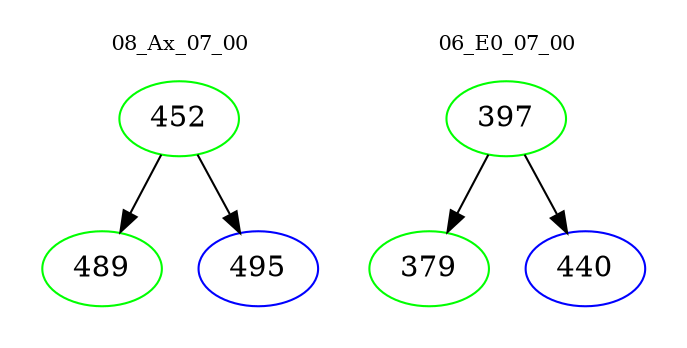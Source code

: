 digraph{
subgraph cluster_0 {
color = white
label = "08_Ax_07_00";
fontsize=10;
T0_452 [label="452", color="green"]
T0_452 -> T0_489 [color="black"]
T0_489 [label="489", color="green"]
T0_452 -> T0_495 [color="black"]
T0_495 [label="495", color="blue"]
}
subgraph cluster_1 {
color = white
label = "06_E0_07_00";
fontsize=10;
T1_397 [label="397", color="green"]
T1_397 -> T1_379 [color="black"]
T1_379 [label="379", color="green"]
T1_397 -> T1_440 [color="black"]
T1_440 [label="440", color="blue"]
}
}
